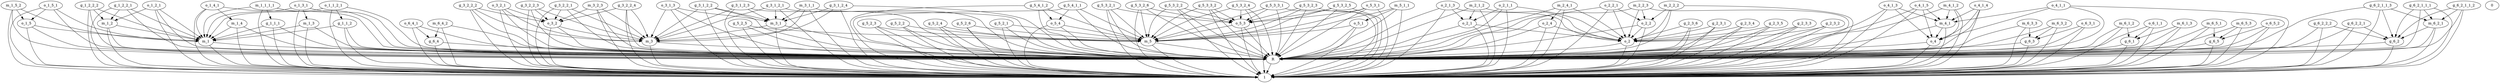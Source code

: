 digraph G {
  g_6_2;
  g_6_2_1_1_3;
  o_6_4_1;
  g_1_1_1;
  g_3_1_2_2;
  g_5_3_2_1;
  m_3;
  o_2_1;
  g_5_2_2;
  o_2_2;
  o_1_2_1;
  g_1_2_2_2;
  g_1_2_2_1;
  m_2_1_2;
  o_2_1_3;
  g_3_2_2_1;
  o_2;
  o_4_1_3;
  g_1_1_2;
  g_6_2_2_1;
  g_6_2_1_1_1;
  o_1_1_2_1;
  o_1_4_1;
  g_5_2_4;
  g_5_4_1_1;
  g_3_2_2_2;
  g_5_2_1;
  0;
  g_5_3_3_2;
  o_1_5;
  g_2_3_6;
  g_5_3_2_6;
  g_5_3_2_2;
  g_3_1_2_4;
  m_1;
  m_6_2_1;
  o_4;
  m_6_3_3;
  m_6_3_2;
  g_6_2_1_1_2;
  g_5_3_2_4;
  m_6_4_2;
  o_3_1_3;
  o_3_2;
  m_6_1_2;
  g_2_3_1;
  o_4_1_1;
  g_5_2_6;
  g_3_2_2_4;
  g_3_1_2_3;
  m_1_2;
  1;
  m_1_3;
  o_1_5_1;
  m_1_1_1_1;
  g_6_2_2_2;
  o_5_4;
  g_2_3_4;
  o_2_4;
  m_6_5_3;
  m_2_4_1;
  m_6_5_1;
  m_1_4;
  g_5_3_2_3;
  g_5_2_5;
  R;
  m_2_2_3;
  g_5_4_1_2;
  o_2_2_1;
  m_3_1_1;
  m_1_5_2;
  m_5_1_1;
  m_4_1;
  g_6_1;
  o_6_3_1;
  o_5_3;
  o_3_2_1;
  m_3_1;
  g_3_1_2_1;
  g_2_3_5;
  o_6_5_2;
  g_5_3_3_1;
  o_2_1_1;
  g_5_2_3;
  g_6_3;
  o_5_1;
  g_6_4;
  o_5_3_1;
  m_5;
  g_6_5;
  m_3_2_3;
  m_4_1_2;
  g_5_3_2_5;
  o_6_1_1;
  m_6_1_3;
  g_3_2_2_3;
  o_4_1_4;
  o_4_1_5;
  m_2_2_2;
  g_2_3_3;
  g_2_3_2;
  o_1_3_1;
  o_1_4_1 -> m_1_4;
  m_3_2_3 -> o_3_2;
  m_5 -> R;
  o_6_5_2 -> g_6_5;
  g_5_3_2_5 -> o_5_3;
  g_1_2_2_2 -> m_1_2;
  g_6_3 -> R;
  g_5_4_1_1 -> o_5_4;
  o_4_1_4 -> m_4_1;
  g_6_2 -> R;
  o_2 -> R;
  g_3_1_2_3 -> m_3_1;
  g_3_1_2_2 -> m_3_1;
  g_5_3_2_1 -> o_5_3;
  g_6_1 -> R;
  o_5_4 -> m_5;
  m_4_1_2 -> m_4_1;
  m_6_3_2 -> g_6_3;
  g_5_2_1 -> m_5;
  m_2_4_1 -> o_2_4;
  o_4_1_1 -> m_4_1;
  g_6_2_1_1_3 -> m_6_2_1;
  m_2_1_2 -> o_2_1;
  g_2_3_5 -> o_2;
  g_5_3_3_1 -> o_5_3;
  m_6_5_1 -> g_6_5;
  o_2_2_1 -> o_2_2;
  o_1_3_1 -> m_1_3;
  g_3_1_2_1 -> m_3_1;
  o_6_1_1 -> g_6_1;
  g_1_1_2 -> m_1;
  m_2_2_2 -> o_2_2;
  o_1_1_2_1 -> g_1_1_2;
  g_5_3_2_2 -> o_5_3;
  g_6_2_1_1_2 -> m_6_2_1;
  m_1_1_1_1 -> g_1_1_1;
  g_5_3_3_2 -> o_5_3;
  o_4_1_3 -> m_4_1;
  g_6_2_2_2 -> g_6_2;
  m_1_4 -> m_1;
  o_5_3 -> m_5;
  o_2_1 -> o_2;
  m_6_5_3 -> g_6_5;
  o_5_1 -> m_5;
  o_4 -> R;
  o_4_1_5 -> m_4_1;
  m_1 -> R;
  m_1_2 -> m_1;
  o_3_2_1 -> o_3_2;
  m_3_1_1 -> m_3_1;
  g_5_3_2_4 -> o_5_3;
  o_6_3_1 -> g_6_3;
  o_5_3_1 -> o_5_3;
  g_1_1_1 -> m_1;
  o_2_1_3 -> o_2_1;
  g_1_2_2_1 -> m_1_2;
  g_6_2_2_1 -> g_6_2;
  m_6_4_2 -> g_6_4;
  o_1_2_1 -> m_1_2;
  g_5_2_2 -> m_5;
  o_1_5_1 -> o_1_5;
  o_6_4_1 -> g_6_4;
  m_6_3_3 -> g_6_3;
  m_5_1_1 -> o_5_1;
  o_3_2 -> m_3;
  g_3_2_2_1 -> o_3_2;
  o_1_5 -> m_1;
  m_3_1 -> m_3;
  g_2_3_1 -> o_2;
  m_4_1 -> o_4;
  g_3_2_2_2 -> o_3_2;
  g_2_3_2 -> o_2;
  m_6_1_3 -> g_6_1;
  g_3_2_2_4 -> o_3_2;
  g_5_2_4 -> m_5;
  g_6_2_1_1_1 -> m_6_2_1;
  R -> 1;
  g_5_2_5 -> m_5;
  m_3 -> R;
  g_6_4 -> R;
  o_2_1_1 -> o_2_1;
  m_1_3 -> m_1;
  g_5_2_6 -> m_5;
  o_2_4 -> o_2;
  g_3_2_2_3 -> o_3_2;
  m_6_2_1 -> g_6_2;
  m_1_5_2 -> o_1_5;
  g_2_3_4 -> o_2;
  g_6_5 -> R;
  g_2_3_6 -> o_2;
  g_5_3_2_3 -> o_5_3;
  g_5_2_3 -> m_5;
  m_2_2_3 -> o_2_2;
  g_3_1_2_4 -> m_3_1;
  g_5_3_2_6 -> o_5_3;
  g_2_3_3 -> o_2;
  o_2_2 -> o_2;
  o_3_1_3 -> m_3_1;
  g_5_4_1_2 -> o_5_4;
  m_6_1_2 -> g_6_1;
  g_6_2 -> 1;
  g_6_2_1_1_3 -> g_6_2;
  o_6_4_1 -> R;
  g_1_1_1 -> R;
  g_3_1_2_2 -> m_3;
  g_5_3_2_1 -> m_5;
  m_3 -> 1;
  o_2_1 -> R;
  g_5_2_2 -> R;
  o_2_2 -> R;
  o_1_2_1 -> m_1;
  g_1_2_2_2 -> m_1;
  g_1_2_2_1 -> m_1;
  m_2_1_2 -> o_2;
  m_2_1_2 -> R;
  o_2_1_3 -> o_2;
  o_2_1_3 -> R;
  g_3_2_2_1 -> m_3;
  o_2 -> 1;
  o_4_1_3 -> o_4;
  g_1_1_2 -> R;
  g_6_2_2_1 -> R;
  g_6_2_2_1 -> 1;
  g_6_2_1_1_1 -> g_6_2;
  o_1_1_2_1 -> R;
  o_1_1_2_1 -> m_1;
  o_1_4_1 -> m_1;
  g_5_2_4 -> R;
  g_5_4_1_1 -> m_5;
  g_3_2_2_2 -> m_3;
  g_5_2_1 -> R;
  g_5_3_3_2 -> m_5;
  o_1_5 -> R;
  g_2_3_6 -> R;
  g_2_3_6 -> 1;
  g_5_3_2_6 -> m_5;
  g_5_3_2_2 -> m_5;
  g_3_1_2_4 -> m_3;
  m_1 -> 1;
  m_6_2_1 -> R;
  m_6_2_1 -> 1;
  o_4 -> 1;
  m_6_3_3 -> R;
  m_6_3_2 -> R;
  g_6_2_1_1_2 -> R;
  g_6_2_1_1_2 -> g_6_2;
  g_6_2_1_1_2 -> 1;
  g_5_3_2_4 -> m_5;
  m_6_4_2 -> R;
  o_3_1_3 -> m_3;
  o_3_2 -> R;
  o_3_2 -> 1;
  m_6_1_2 -> R;
  g_2_3_1 -> R;
  g_2_3_1 -> 1;
  o_4_1_1 -> o_4;
  g_5_2_6 -> R;
  g_3_2_2_4 -> R;
  g_3_2_2_4 -> 1;
  g_3_2_2_4 -> m_3;
  g_3_1_2_3 -> m_3;
  m_1_2 -> R;
  m_1_2 -> 1;
  m_1_3 -> R;
  m_1_3 -> 1;
  o_1_5_1 -> R;
  o_1_5_1 -> m_1;
  m_1_1_1_1 -> R;
  m_1_1_1_1 -> m_1;
  g_6_2_2_2 -> R;
  g_6_2_2_2 -> 1;
  o_5_4 -> R;
  g_2_3_4 -> R;
  g_2_3_4 -> 1;
  o_2_4 -> R;
  o_2_4 -> 1;
  m_6_5_3 -> R;
  m_2_4_1 -> o_2;
  m_2_4_1 -> R;
  m_2_4_1 -> 1;
  m_6_5_1 -> R;
  m_1_4 -> R;
  m_1_4 -> 1;
  g_5_3_2_3 -> m_5;
  g_5_2_5 -> R;
  m_2_2_3 -> o_2;
  m_2_2_3 -> R;
  g_5_4_1_2 -> R;
  g_5_4_1_2 -> m_5;
  o_2_2_1 -> o_2;
  o_2_2_1 -> R;
  m_3_1_1 -> m_3;
  m_1_5_2 -> R;
  m_1_5_2 -> m_1;
  m_5_1_1 -> m_5;
  m_4_1 -> R;
  m_4_1 -> 1;
  g_6_1 -> 1;
  o_6_3_1 -> R;
  o_5_3 -> R;
  o_3_2_1 -> R;
  o_3_2_1 -> 1;
  o_3_2_1 -> m_3;
  m_3_1 -> R;
  m_3_1 -> 1;
  g_3_1_2_1 -> R;
  g_3_1_2_1 -> 1;
  g_3_1_2_1 -> m_3;
  g_2_3_5 -> R;
  g_2_3_5 -> 1;
  o_6_5_2 -> R;
  g_5_3_3_1 -> R;
  g_5_3_3_1 -> m_5;
  o_2_1_1 -> o_2;
  o_2_1_1 -> R;
  g_5_2_3 -> R;
  g_6_3 -> 1;
  o_5_1 -> R;
  g_6_4 -> 1;
  o_5_3_1 -> R;
  o_5_3_1 -> m_5;
  m_5 -> 1;
  g_6_5 -> 1;
  m_3_2_3 -> R;
  m_3_2_3 -> 1;
  m_3_2_3 -> m_3;
  m_4_1_2 -> R;
  m_4_1_2 -> o_4;
  m_4_1_2 -> 1;
  g_5_3_2_5 -> R;
  g_5_3_2_5 -> m_5;
  o_6_1_1 -> R;
  o_6_1_1 -> 1;
  m_6_1_3 -> R;
  m_6_1_3 -> 1;
  g_3_2_2_3 -> R;
  g_3_2_2_3 -> 1;
  g_3_2_2_3 -> m_3;
  o_4_1_4 -> R;
  o_4_1_4 -> o_4;
  o_4_1_4 -> 1;
  o_4_1_5 -> R;
  o_4_1_5 -> o_4;
  o_4_1_5 -> 1;
  m_2_2_2 -> o_2;
  m_2_2_2 -> R;
  g_2_3_3 -> R;
  g_2_3_3 -> 1;
  g_2_3_2 -> R;
  g_2_3_2 -> 1;
  o_1_3_1 -> R;
  o_1_3_1 -> m_1;
  o_1_3_1 -> 1;
  g_6_2_1_1_3 -> R;
  g_6_2_1_1_3 -> 1;
  o_6_4_1 -> 1;
  g_1_1_1 -> 1;
  g_3_1_2_2 -> R;
  g_3_1_2_2 -> 1;
  g_5_3_2_1 -> R;
  g_5_3_2_1 -> 1;
  o_2_1 -> 1;
  g_5_2_2 -> 1;
  o_2_2 -> 1;
  o_1_2_1 -> R;
  o_1_2_1 -> 1;
  g_1_2_2_2 -> R;
  g_1_2_2_2 -> 1;
  g_1_2_2_1 -> R;
  g_1_2_2_1 -> 1;
  m_2_1_2 -> 1;
  o_2_1_3 -> 1;
  g_3_2_2_1 -> R;
  g_3_2_2_1 -> 1;
  o_4_1_3 -> R;
  o_4_1_3 -> 1;
  g_1_1_2 -> 1;
  g_6_2_1_1_1 -> R;
  g_6_2_1_1_1 -> 1;
  o_1_1_2_1 -> 1;
  o_1_4_1 -> R;
  o_1_4_1 -> 1;
  g_5_2_4 -> 1;
  g_5_4_1_1 -> R;
  g_5_4_1_1 -> 1;
  g_3_2_2_2 -> R;
  g_3_2_2_2 -> 1;
  g_5_2_1 -> 1;
  g_5_3_3_2 -> R;
  g_5_3_3_2 -> 1;
  o_1_5 -> 1;
  g_5_3_2_6 -> R;
  g_5_3_2_6 -> 1;
  g_5_3_2_2 -> R;
  g_5_3_2_2 -> 1;
  g_3_1_2_4 -> R;
  g_3_1_2_4 -> 1;
  m_6_3_3 -> 1;
  m_6_3_2 -> 1;
  g_5_3_2_4 -> R;
  g_5_3_2_4 -> 1;
  m_6_4_2 -> 1;
  o_3_1_3 -> R;
  o_3_1_3 -> 1;
  m_6_1_2 -> 1;
  o_4_1_1 -> R;
  o_4_1_1 -> 1;
  g_5_2_6 -> 1;
  g_3_1_2_3 -> R;
  g_3_1_2_3 -> 1;
  o_1_5_1 -> 1;
  m_1_1_1_1 -> 1;
  o_5_4 -> 1;
  m_6_5_3 -> 1;
  m_6_5_1 -> 1;
  g_5_3_2_3 -> R;
  g_5_3_2_3 -> 1;
  g_5_2_5 -> 1;
  m_2_2_3 -> 1;
  g_5_4_1_2 -> 1;
  o_2_2_1 -> 1;
  m_3_1_1 -> R;
  m_3_1_1 -> 1;
  m_1_5_2 -> 1;
  m_5_1_1 -> R;
  m_5_1_1 -> 1;
  o_6_3_1 -> 1;
  o_5_3 -> 1;
  o_6_5_2 -> 1;
  g_5_3_3_1 -> 1;
  o_2_1_1 -> 1;
  g_5_2_3 -> 1;
  o_5_1 -> 1;
  o_5_3_1 -> 1;
  g_5_3_2_5 -> 1;
  m_2_2_2 -> 1;
}
